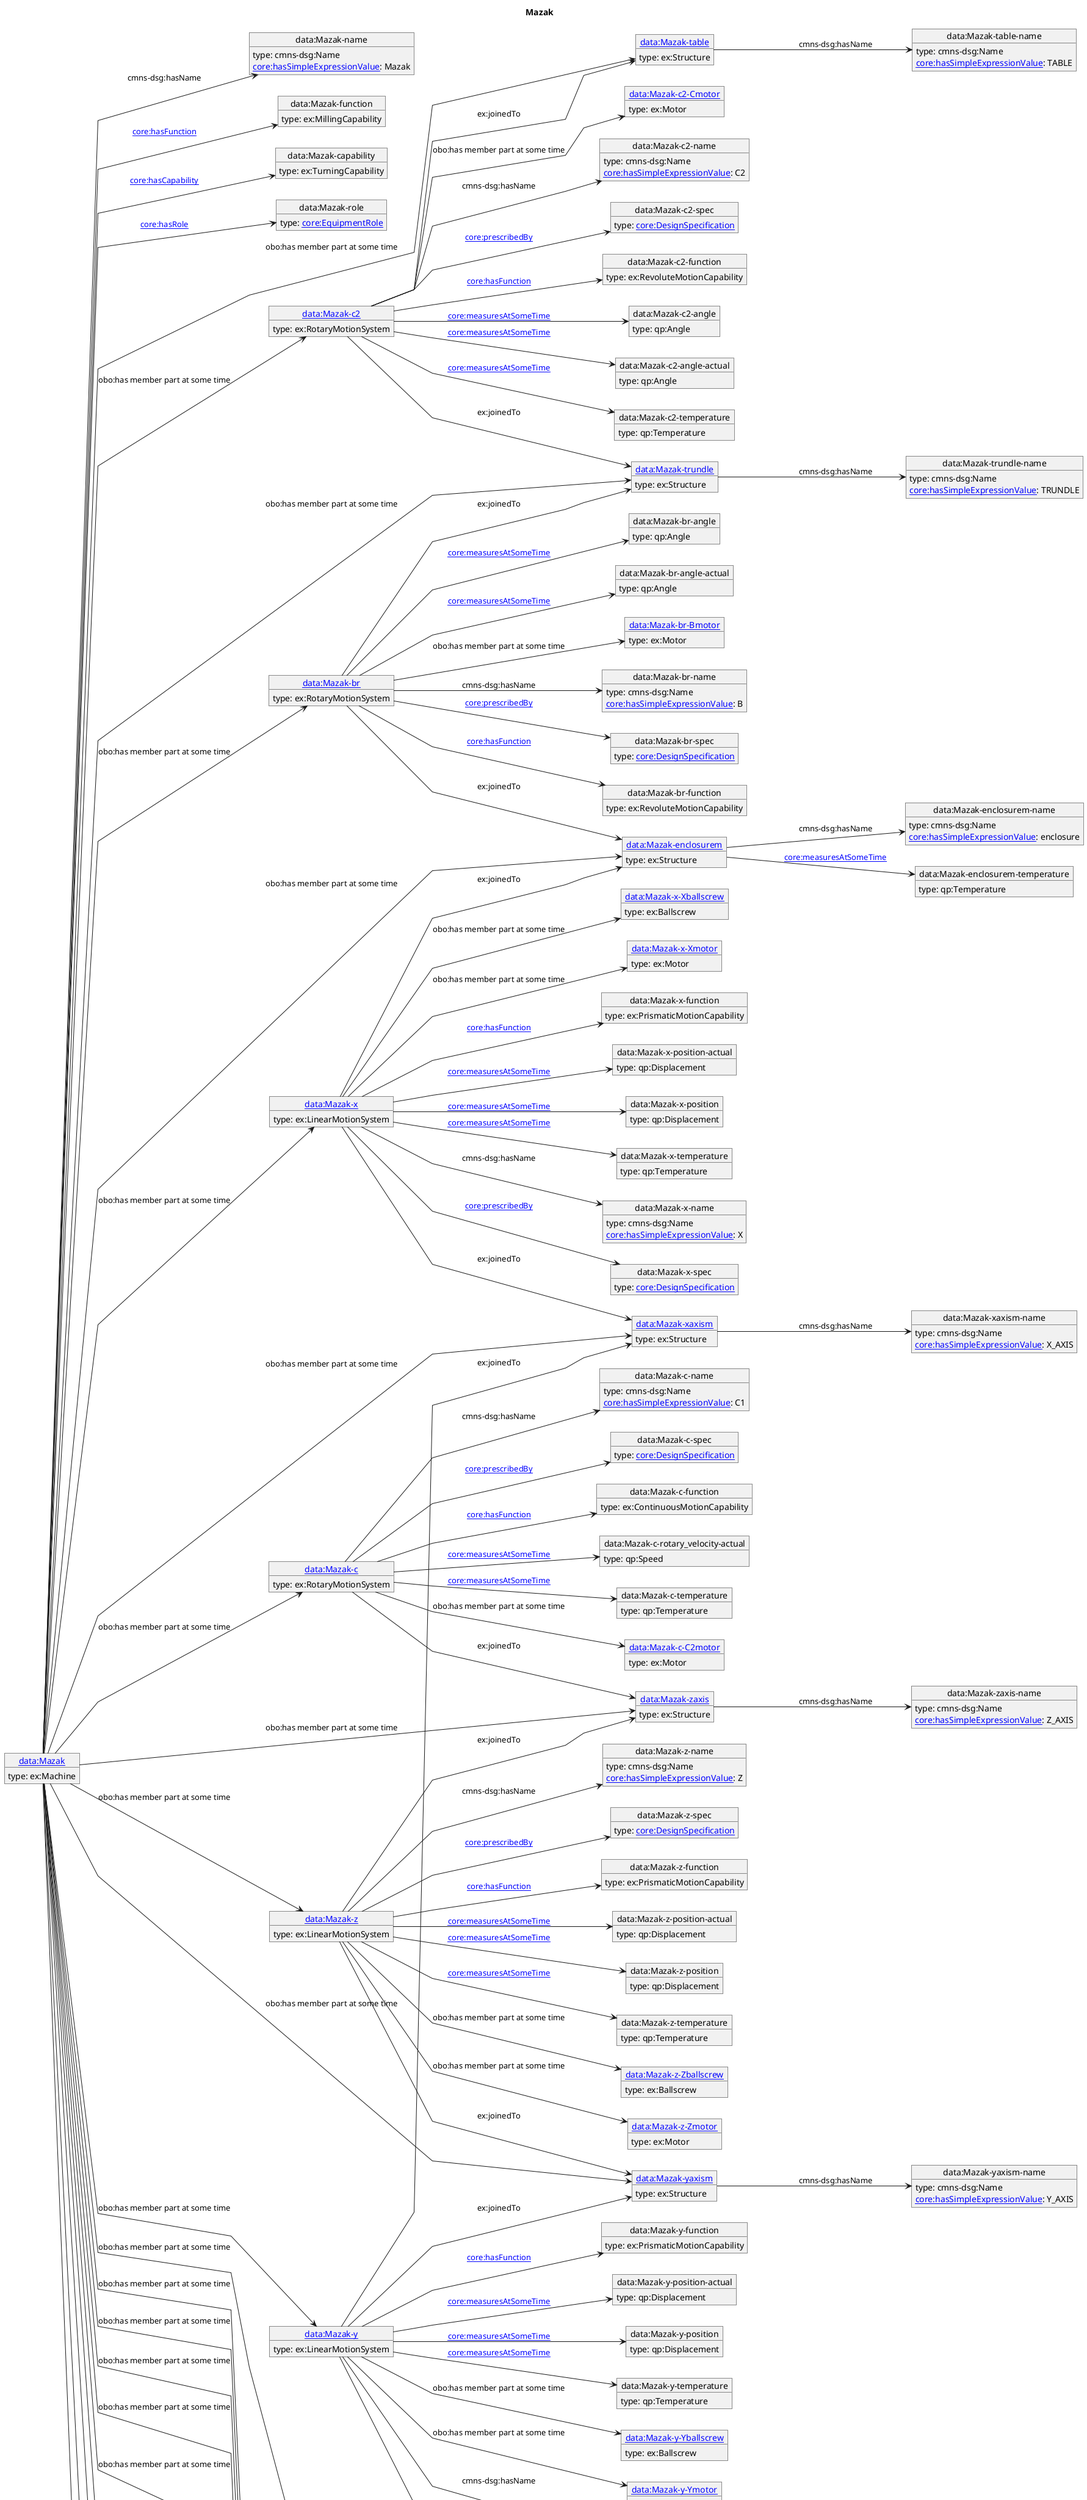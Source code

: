 @startuml
skinparam linetype polyline
left to right direction
title Mazak
object "[[./Mazak.html data:Mazak]]" as o1 {
 type: ex:Machine 
}
object "data:Mazak-name" as o2 {
 type: cmns-dsg:Name 
}
object "data:Mazak-function" as o3 {
 type: ex:MillingCapability 
}
object "data:Mazak-capability" as o4 {
 type: ex:TurningCapability 
}
object "data:Mazak-role" as o5 {
 type: [[https://spec.industrialontologies.org/ontology/core/Core/EquipmentRole core:EquipmentRole]] 
}
object "[[./Mazak-xaxism.html data:Mazak-xaxism]]" as o6 {
 type: ex:Structure 
}
object "data:Mazak-xaxism-name" as o7 {
 type: cmns-dsg:Name 
}
object "[[./Mazak-yaxism.html data:Mazak-yaxism]]" as o8 {
 type: ex:Structure 
}
object "data:Mazak-yaxism-name" as o9 {
 type: cmns-dsg:Name 
}
object "[[./Mazak-zaxis.html data:Mazak-zaxis]]" as o10 {
 type: ex:Structure 
}
object "data:Mazak-zaxis-name" as o11 {
 type: cmns-dsg:Name 
}
object "[[./Mazak-table.html data:Mazak-table]]" as o12 {
 type: ex:Structure 
}
object "data:Mazak-table-name" as o13 {
 type: cmns-dsg:Name 
}
object "[[./Mazak-trundle.html data:Mazak-trundle]]" as o14 {
 type: ex:Structure 
}
object "data:Mazak-trundle-name" as o15 {
 type: cmns-dsg:Name 
}
object "[[./Mazak-x.html data:Mazak-x]]" as o16 {
 type: ex:LinearMotionSystem 
}
object "data:Mazak-x-name" as o17 {
 type: cmns-dsg:Name 
}
object "data:Mazak-x-spec" as o18 {
 type: [[https://spec.industrialontologies.org/ontology/core/Core/DesignSpecification core:DesignSpecification]] 
}
object "[[./Mazak-enclosurem.html data:Mazak-enclosurem]]" as o19 {
 type: ex:Structure 
}
object "data:Mazak-x-function" as o20 {
 type: ex:PrismaticMotionCapability 
}
object "data:Mazak-x-position-actual" as o21 {
 type: qp:Displacement 
}
object "data:Mazak-x-position" as o22 {
 type: qp:Displacement 
}
object "data:Mazak-x-temperature" as o23 {
 type: qp:Temperature 
}
object "[[./Mazak-x-Xballscrew.html data:Mazak-x-Xballscrew]]" as o24 {
 type: ex:Ballscrew 
}
object "[[./Mazak-x-Xmotor.html data:Mazak-x-Xmotor]]" as o25 {
 type: ex:Motor 
}
object "[[./Mazak-y.html data:Mazak-y]]" as o26 {
 type: ex:LinearMotionSystem 
}
object "data:Mazak-y-name" as o27 {
 type: cmns-dsg:Name 
}
object "data:Mazak-y-spec" as o28 {
 type: [[https://spec.industrialontologies.org/ontology/core/Core/DesignSpecification core:DesignSpecification]] 
}
object "data:Mazak-y-function" as o29 {
 type: ex:PrismaticMotionCapability 
}
object "data:Mazak-y-position-actual" as o30 {
 type: qp:Displacement 
}
object "data:Mazak-y-position" as o31 {
 type: qp:Displacement 
}
object "data:Mazak-y-temperature" as o32 {
 type: qp:Temperature 
}
object "[[./Mazak-y-Yballscrew.html data:Mazak-y-Yballscrew]]" as o33 {
 type: ex:Ballscrew 
}
object "[[./Mazak-y-Ymotor.html data:Mazak-y-Ymotor]]" as o34 {
 type: ex:Motor 
}
object "[[./Mazak-z.html data:Mazak-z]]" as o35 {
 type: ex:LinearMotionSystem 
}
object "data:Mazak-z-name" as o36 {
 type: cmns-dsg:Name 
}
object "data:Mazak-z-spec" as o37 {
 type: [[https://spec.industrialontologies.org/ontology/core/Core/DesignSpecification core:DesignSpecification]] 
}
object "data:Mazak-z-function" as o38 {
 type: ex:PrismaticMotionCapability 
}
object "data:Mazak-z-position-actual" as o39 {
 type: qp:Displacement 
}
object "data:Mazak-z-position" as o40 {
 type: qp:Displacement 
}
object "data:Mazak-z-temperature" as o41 {
 type: qp:Temperature 
}
object "[[./Mazak-z-Zballscrew.html data:Mazak-z-Zballscrew]]" as o42 {
 type: ex:Ballscrew 
}
object "[[./Mazak-z-Zmotor.html data:Mazak-z-Zmotor]]" as o43 {
 type: ex:Motor 
}
object "[[./Mazak-c.html data:Mazak-c]]" as o44 {
 type: ex:RotaryMotionSystem 
}
object "data:Mazak-c-name" as o45 {
 type: cmns-dsg:Name 
}
object "data:Mazak-c-spec" as o46 {
 type: [[https://spec.industrialontologies.org/ontology/core/Core/DesignSpecification core:DesignSpecification]] 
}
object "data:Mazak-c-function" as o47 {
 type: ex:ContinuousMotionCapability 
}
object "data:Mazak-c-rotary_velocity-actual" as o48 {
 type: qp:Speed 
}
object "data:Mazak-c-temperature" as o49 {
 type: qp:Temperature 
}
object "[[./Mazak-c-C2motor.html data:Mazak-c-C2motor]]" as o50 {
 type: ex:Motor 
}
object "[[./Mazak-br.html data:Mazak-br]]" as o51 {
 type: ex:RotaryMotionSystem 
}
object "data:Mazak-br-name" as o52 {
 type: cmns-dsg:Name 
}
object "data:Mazak-br-spec" as o53 {
 type: [[https://spec.industrialontologies.org/ontology/core/Core/DesignSpecification core:DesignSpecification]] 
}
object "data:Mazak-br-function" as o54 {
 type: ex:RevoluteMotionCapability 
}
object "data:Mazak-br-angle" as o55 {
 type: qp:Angle 
}
object "data:Mazak-br-angle-actual" as o56 {
 type: qp:Angle 
}
object "[[./Mazak-br-Bmotor.html data:Mazak-br-Bmotor]]" as o57 {
 type: ex:Motor 
}
object "[[./Mazak-c2.html data:Mazak-c2]]" as o58 {
 type: ex:RotaryMotionSystem 
}
object "data:Mazak-c2-name" as o59 {
 type: cmns-dsg:Name 
}
object "data:Mazak-c2-spec" as o60 {
 type: [[https://spec.industrialontologies.org/ontology/core/Core/DesignSpecification core:DesignSpecification]] 
}
object "data:Mazak-c2-function" as o61 {
 type: ex:RevoluteMotionCapability 
}
object "data:Mazak-c2-angle" as o62 {
 type: qp:Angle 
}
object "data:Mazak-c2-angle-actual" as o63 {
 type: qp:Angle 
}
object "data:Mazak-c2-temperature" as o64 {
 type: qp:Temperature 
}
object "[[./Mazak-c2-Cmotor.html data:Mazak-c2-Cmotor]]" as o65 {
 type: ex:Motor 
}
object "[[./Mazak-cont.html data:Mazak-cont]]" as o66 {
 type: ex:ControlSystem 
}
object "data:Mazak-cont-name" as o67 {
 type: cmns-dsg:Name 
}
object "[[./Mazak-cont-path1.html data:Mazak-cont-path1]]" as o68 {
 type: ex:ControlSystemPath 
}
object "[[./Mazak-door1.html data:Mazak-door1]]" as o69 {
 type: obo:object 
}
object "data:Mazak-door1-name" as o70 {
 type: cmns-dsg:Name 
}
object "[[./Mazak-partocc.html data:Mazak-partocc]]" as o71 {
 type: ex:Part 
}
object "data:Mazak-partocc-name" as o72 {
 type: cmns-dsg:Name 
}
object "[[./Mazak-elec.html data:Mazak-elec]]" as o73 {
 type: ex:ElectricalSystem 
}
object "data:Mazak-elec-name" as o74 {
 type: cmns-dsg:Name 
}
object "[[./Mazak-hydraulic.html data:Mazak-hydraulic]]" as o75 {
 type: ex:HydraulicSystem 
}
object "data:Mazak-hydraulic-name" as o76 {
 type: cmns-dsg:Name 
}
object "[[./Mazak-coolant.html data:Mazak-coolant]]" as o77 {
 type: obo:object 
}
object "data:Mazak-coolant-name" as o78 {
 type: cmns-dsg:Name 
}
object "data:Mazak-coolant-temperature" as o79 {
 type: qp:Temperature 
}
object "[[./Mazak-pneumatic.html data:Mazak-pneumatic]]" as o80 {
 type: ex:PneumaticSystem 
}
object "data:Mazak-pneumatic-name" as o81 {
 type: cmns-dsg:Name 
}
object "[[./Mazak-lubrication.html data:Mazak-lubrication]]" as o82 {
 type: ex:LubricationSystem 
}
object "data:Mazak-lubrication-name" as o83 {
 type: cmns-dsg:Name 
}
object "[[./Mazak-personnelm.html data:Mazak-personnelm]]" as o84 {
 type: [[https://spec.industrialontologies.org/ontology/core/Core/Person core:Person]] 
}
object "data:Mazak-personnelm-name" as o85 {
 type: cmns-dsg:Name 
}
object "[[./Mazak-procstock.html data:Mazak-procstock]]" as o86 {
 type: ex:Stock 
}
object "data:Mazak-procstock-name" as o87 {
 type: cmns-dsg:Name 
}
object "data:Mazak-enclosurem-name" as o88 {
 type: cmns-dsg:Name 
}
object "data:Mazak-enclosurem-temperature" as o89 {
 type: qp:Temperature 
}
o1 --> o2 : cmns-dsg:hasName
o2 : [[https://spec.industrialontologies.org/ontology/core/Core/hasSimpleExpressionValue core:hasSimpleExpressionValue]]: Mazak
o1 --> o3 : [[https://spec.industrialontologies.org/ontology/core/Core/hasFunction core:hasFunction]]
o1 --> o4 : [[https://spec.industrialontologies.org/ontology/core/Core/hasCapability core:hasCapability]]
o1 --> o5 : [[https://spec.industrialontologies.org/ontology/core/Core/hasRole core:hasRole]]
o1 --> o6 : obo:has member part at some time
o6 --> o7 : cmns-dsg:hasName
o7 : [[https://spec.industrialontologies.org/ontology/core/Core/hasSimpleExpressionValue core:hasSimpleExpressionValue]]: X_AXIS
o1 --> o8 : obo:has member part at some time
o8 --> o9 : cmns-dsg:hasName
o9 : [[https://spec.industrialontologies.org/ontology/core/Core/hasSimpleExpressionValue core:hasSimpleExpressionValue]]: Y_AXIS
o1 --> o10 : obo:has member part at some time
o10 --> o11 : cmns-dsg:hasName
o11 : [[https://spec.industrialontologies.org/ontology/core/Core/hasSimpleExpressionValue core:hasSimpleExpressionValue]]: Z_AXIS
o1 --> o12 : obo:has member part at some time
o12 --> o13 : cmns-dsg:hasName
o13 : [[https://spec.industrialontologies.org/ontology/core/Core/hasSimpleExpressionValue core:hasSimpleExpressionValue]]: TABLE
o1 --> o14 : obo:has member part at some time
o14 --> o15 : cmns-dsg:hasName
o15 : [[https://spec.industrialontologies.org/ontology/core/Core/hasSimpleExpressionValue core:hasSimpleExpressionValue]]: TRUNDLE
o1 --> o16 : obo:has member part at some time
o16 --> o17 : cmns-dsg:hasName
o17 : [[https://spec.industrialontologies.org/ontology/core/Core/hasSimpleExpressionValue core:hasSimpleExpressionValue]]: X
o16 --> o18 : [[https://spec.industrialontologies.org/ontology/core/Core/prescribedBy core:prescribedBy]]
o16 --> o19 : ex:joinedTo
o16 --> o6 : ex:joinedTo
o16 --> o20 : [[https://spec.industrialontologies.org/ontology/core/Core/hasFunction core:hasFunction]]
o16 --> o21 : [[https://spec.industrialontologies.org/ontology/core/Core/measuresAtSomeTime core:measuresAtSomeTime]]
o16 --> o22 : [[https://spec.industrialontologies.org/ontology/core/Core/measuresAtSomeTime core:measuresAtSomeTime]]
o16 --> o23 : [[https://spec.industrialontologies.org/ontology/core/Core/measuresAtSomeTime core:measuresAtSomeTime]]
o16 --> o24 : obo:has member part at some time
o16 --> o25 : obo:has member part at some time
o1 --> o26 : obo:has member part at some time
o26 --> o27 : cmns-dsg:hasName
o27 : [[https://spec.industrialontologies.org/ontology/core/Core/hasSimpleExpressionValue core:hasSimpleExpressionValue]]: Y
o26 --> o28 : [[https://spec.industrialontologies.org/ontology/core/Core/prescribedBy core:prescribedBy]]
o26 --> o6 : ex:joinedTo
o26 --> o8 : ex:joinedTo
o26 --> o29 : [[https://spec.industrialontologies.org/ontology/core/Core/hasFunction core:hasFunction]]
o26 --> o30 : [[https://spec.industrialontologies.org/ontology/core/Core/measuresAtSomeTime core:measuresAtSomeTime]]
o26 --> o31 : [[https://spec.industrialontologies.org/ontology/core/Core/measuresAtSomeTime core:measuresAtSomeTime]]
o26 --> o32 : [[https://spec.industrialontologies.org/ontology/core/Core/measuresAtSomeTime core:measuresAtSomeTime]]
o26 --> o33 : obo:has member part at some time
o26 --> o34 : obo:has member part at some time
o1 --> o35 : obo:has member part at some time
o35 --> o36 : cmns-dsg:hasName
o36 : [[https://spec.industrialontologies.org/ontology/core/Core/hasSimpleExpressionValue core:hasSimpleExpressionValue]]: Z
o35 --> o37 : [[https://spec.industrialontologies.org/ontology/core/Core/prescribedBy core:prescribedBy]]
o35 --> o8 : ex:joinedTo
o35 --> o10 : ex:joinedTo
o35 --> o38 : [[https://spec.industrialontologies.org/ontology/core/Core/hasFunction core:hasFunction]]
o35 --> o39 : [[https://spec.industrialontologies.org/ontology/core/Core/measuresAtSomeTime core:measuresAtSomeTime]]
o35 --> o40 : [[https://spec.industrialontologies.org/ontology/core/Core/measuresAtSomeTime core:measuresAtSomeTime]]
o35 --> o41 : [[https://spec.industrialontologies.org/ontology/core/Core/measuresAtSomeTime core:measuresAtSomeTime]]
o35 --> o42 : obo:has member part at some time
o35 --> o43 : obo:has member part at some time
o1 --> o44 : obo:has member part at some time
o44 --> o45 : cmns-dsg:hasName
o45 : [[https://spec.industrialontologies.org/ontology/core/Core/hasSimpleExpressionValue core:hasSimpleExpressionValue]]: C1
o44 --> o46 : [[https://spec.industrialontologies.org/ontology/core/Core/prescribedBy core:prescribedBy]]
o44 --> o10 : ex:joinedTo
o44 --> o47 : [[https://spec.industrialontologies.org/ontology/core/Core/hasFunction core:hasFunction]]
o44 --> o48 : [[https://spec.industrialontologies.org/ontology/core/Core/measuresAtSomeTime core:measuresAtSomeTime]]
o44 --> o49 : [[https://spec.industrialontologies.org/ontology/core/Core/measuresAtSomeTime core:measuresAtSomeTime]]
o44 --> o50 : obo:has member part at some time
o1 --> o51 : obo:has member part at some time
o51 --> o52 : cmns-dsg:hasName
o52 : [[https://spec.industrialontologies.org/ontology/core/Core/hasSimpleExpressionValue core:hasSimpleExpressionValue]]: B
o51 --> o53 : [[https://spec.industrialontologies.org/ontology/core/Core/prescribedBy core:prescribedBy]]
o51 --> o19 : ex:joinedTo
o51 --> o14 : ex:joinedTo
o51 --> o54 : [[https://spec.industrialontologies.org/ontology/core/Core/hasFunction core:hasFunction]]
o51 --> o55 : [[https://spec.industrialontologies.org/ontology/core/Core/measuresAtSomeTime core:measuresAtSomeTime]]
o51 --> o56 : [[https://spec.industrialontologies.org/ontology/core/Core/measuresAtSomeTime core:measuresAtSomeTime]]
o51 --> o57 : obo:has member part at some time
o1 --> o58 : obo:has member part at some time
o58 --> o59 : cmns-dsg:hasName
o59 : [[https://spec.industrialontologies.org/ontology/core/Core/hasSimpleExpressionValue core:hasSimpleExpressionValue]]: C2
o58 --> o60 : [[https://spec.industrialontologies.org/ontology/core/Core/prescribedBy core:prescribedBy]]
o58 --> o14 : ex:joinedTo
o58 --> o12 : ex:joinedTo
o58 --> o61 : [[https://spec.industrialontologies.org/ontology/core/Core/hasFunction core:hasFunction]]
o58 --> o62 : [[https://spec.industrialontologies.org/ontology/core/Core/measuresAtSomeTime core:measuresAtSomeTime]]
o58 --> o63 : [[https://spec.industrialontologies.org/ontology/core/Core/measuresAtSomeTime core:measuresAtSomeTime]]
o58 --> o64 : [[https://spec.industrialontologies.org/ontology/core/Core/measuresAtSomeTime core:measuresAtSomeTime]]
o58 --> o65 : obo:has member part at some time
o1 --> o66 : obo:has member part at some time
o66 --> o67 : cmns-dsg:hasName
o67 : [[https://spec.industrialontologies.org/ontology/core/Core/hasSimpleExpressionValue core:hasSimpleExpressionValue]]: controller
o66 --> o68 : obo:has member part at some time
o1 --> o69 : obo:has member part at some time
o69 --> o70 : cmns-dsg:hasName
o70 : [[https://spec.industrialontologies.org/ontology/core/Core/hasSimpleExpressionValue core:hasSimpleExpressionValue]]: door
o1 --> o71 : obo:has member part at some time
o71 --> o72 : cmns-dsg:hasName
o72 : [[https://spec.industrialontologies.org/ontology/core/Core/hasSimpleExpressionValue core:hasSimpleExpressionValue]]: partocc
o1 --> o73 : obo:has member part at some time
o73 --> o74 : cmns-dsg:hasName
o74 : [[https://spec.industrialontologies.org/ontology/core/Core/hasSimpleExpressionValue core:hasSimpleExpressionValue]]: electric
o1 --> o75 : obo:has member part at some time
o75 --> o76 : cmns-dsg:hasName
o76 : [[https://spec.industrialontologies.org/ontology/core/Core/hasSimpleExpressionValue core:hasSimpleExpressionValue]]: hydraulic
o1 --> o77 : obo:has member part at some time
o77 --> o78 : cmns-dsg:hasName
o78 : [[https://spec.industrialontologies.org/ontology/core/Core/hasSimpleExpressionValue core:hasSimpleExpressionValue]]: coolant
o77 --> o79 : [[https://spec.industrialontologies.org/ontology/core/Core/measuresAtSomeTime core:measuresAtSomeTime]]
o1 --> o80 : obo:has member part at some time
o80 --> o81 : cmns-dsg:hasName
o81 : [[https://spec.industrialontologies.org/ontology/core/Core/hasSimpleExpressionValue core:hasSimpleExpressionValue]]: pneumatic
o1 --> o82 : obo:has member part at some time
o82 --> o83 : cmns-dsg:hasName
o83 : [[https://spec.industrialontologies.org/ontology/core/Core/hasSimpleExpressionValue core:hasSimpleExpressionValue]]: lubrication
o1 --> o84 : obo:has member part at some time
o84 --> o85 : cmns-dsg:hasName
o85 : [[https://spec.industrialontologies.org/ontology/core/Core/hasSimpleExpressionValue core:hasSimpleExpressionValue]]: personnel
o1 --> o86 : obo:has member part at some time
o86 --> o87 : cmns-dsg:hasName
o87 : [[https://spec.industrialontologies.org/ontology/core/Core/hasSimpleExpressionValue core:hasSimpleExpressionValue]]: stock
o1 --> o19 : obo:has member part at some time
o19 --> o88 : cmns-dsg:hasName
o88 : [[https://spec.industrialontologies.org/ontology/core/Core/hasSimpleExpressionValue core:hasSimpleExpressionValue]]: enclosure
o19 --> o89 : [[https://spec.industrialontologies.org/ontology/core/Core/measuresAtSomeTime core:measuresAtSomeTime]]
@enduml
